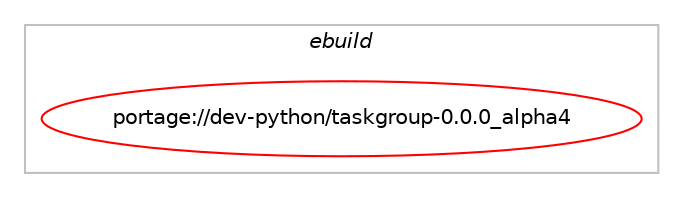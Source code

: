 digraph prolog {

# *************
# Graph options
# *************

newrank=true;
concentrate=true;
compound=true;
graph [rankdir=LR,fontname=Helvetica,fontsize=10,ranksep=1.5];#, ranksep=2.5, nodesep=0.2];
edge  [arrowhead=vee];
node  [fontname=Helvetica,fontsize=10];

# **********
# The ebuild
# **********

subgraph cluster_leftcol {
color=gray;
label=<<i>ebuild</i>>;
id [label="portage://dev-python/taskgroup-0.0.0_alpha4", color=red, width=4, href="../dev-python/taskgroup-0.0.0_alpha4.svg"];
}

# ****************
# The dependencies
# ****************

subgraph cluster_midcol {
color=gray;
label=<<i>dependencies</i>>;
subgraph cluster_compile {
fillcolor="#eeeeee";
style=filled;
label=<<i>compile</i>>;
}
subgraph cluster_compileandrun {
fillcolor="#eeeeee";
style=filled;
label=<<i>compile and run</i>>;
}
subgraph cluster_run {
fillcolor="#eeeeee";
style=filled;
label=<<i>run</i>>;
# *** BEGIN UNKNOWN DEPENDENCY TYPE (TODO) ***
# id -> equal(use_conditional_group(positive,python_targets_pypy3,portage://dev-python/taskgroup-0.0.0_alpha4,[package_dependency(portage://dev-python/taskgroup-0.0.0_alpha4,run,no,dev-python,pypy3,none,[,,],any_same_slot,[])]))
# *** END UNKNOWN DEPENDENCY TYPE (TODO) ***

# *** BEGIN UNKNOWN DEPENDENCY TYPE (TODO) ***
# id -> equal(use_conditional_group(positive,python_targets_python3_10,portage://dev-python/taskgroup-0.0.0_alpha4,[package_dependency(portage://dev-python/taskgroup-0.0.0_alpha4,run,no,dev-lang,python,none,[,,],[slot(3.10)],[])]))
# *** END UNKNOWN DEPENDENCY TYPE (TODO) ***

# *** BEGIN UNKNOWN DEPENDENCY TYPE (TODO) ***
# id -> equal(package_dependency(portage://dev-python/taskgroup-0.0.0_alpha4,run,no,dev-python,exceptiongroup,none,[,,],[],[use(optenable(python_targets_pypy3),negative),use(optenable(python_targets_python3_10),negative)]))
# *** END UNKNOWN DEPENDENCY TYPE (TODO) ***

# *** BEGIN UNKNOWN DEPENDENCY TYPE (TODO) ***
# id -> equal(package_dependency(portage://dev-python/taskgroup-0.0.0_alpha4,run,no,dev-python,typing-extensions,greaterequal,[4.8,,,4.8],[],[use(optenable(python_targets_pypy3),negative),use(optenable(python_targets_python3_10),negative)]))
# *** END UNKNOWN DEPENDENCY TYPE (TODO) ***

# *** BEGIN UNKNOWN DEPENDENCY TYPE (TODO) ***
# id -> equal(package_dependency(portage://dev-python/taskgroup-0.0.0_alpha4,run,no,dev-python,typing-extensions,smaller,[5,,,5],[],[use(optenable(python_targets_pypy3),negative),use(optenable(python_targets_python3_10),negative)]))
# *** END UNKNOWN DEPENDENCY TYPE (TODO) ***

}
}

# **************
# The candidates
# **************

subgraph cluster_choices {
rank=same;
color=gray;
label=<<i>candidates</i>>;

}

}
